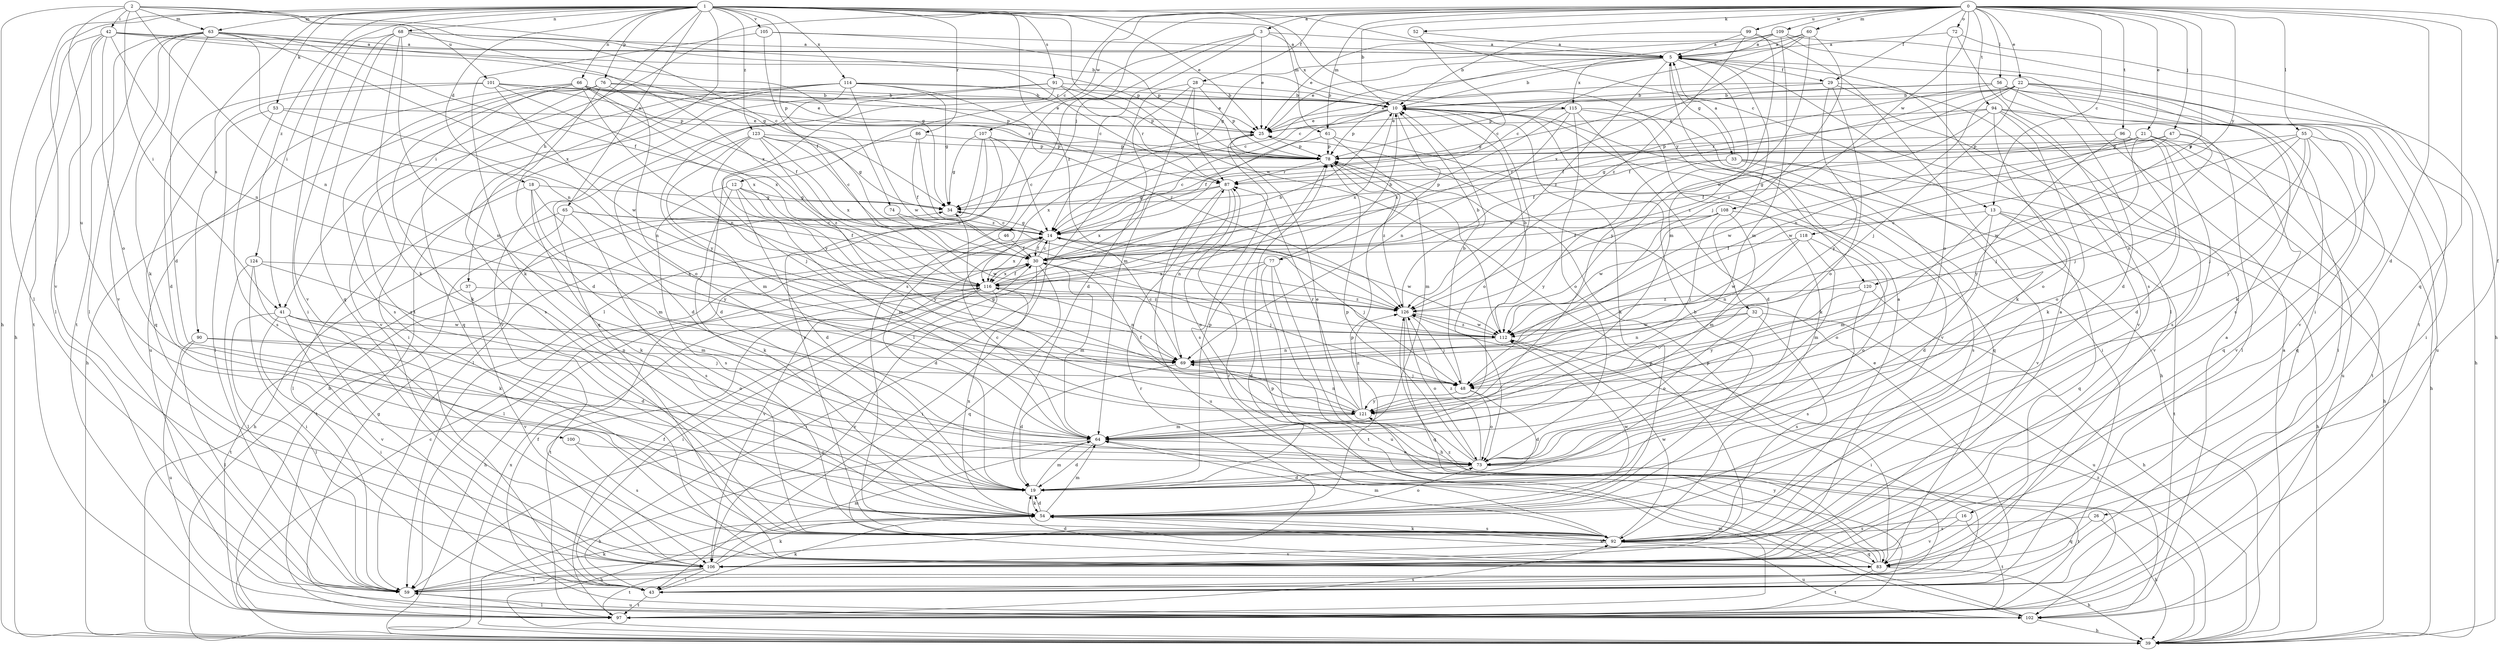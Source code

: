 strict digraph  {
0;
1;
2;
3;
5;
10;
12;
13;
14;
16;
18;
19;
21;
22;
25;
26;
28;
29;
30;
32;
33;
34;
37;
39;
41;
42;
43;
46;
47;
48;
52;
53;
54;
55;
56;
59;
60;
61;
63;
64;
65;
66;
68;
69;
72;
73;
74;
76;
77;
78;
83;
86;
87;
90;
91;
92;
94;
96;
97;
99;
100;
101;
102;
105;
106;
107;
108;
109;
112;
114;
115;
116;
118;
120;
121;
123;
124;
126;
0 -> 3  [label=a];
0 -> 10  [label=b];
0 -> 12  [label=c];
0 -> 13  [label=c];
0 -> 16  [label=d];
0 -> 21  [label=e];
0 -> 22  [label=e];
0 -> 26  [label=f];
0 -> 28  [label=f];
0 -> 29  [label=f];
0 -> 41  [label=i];
0 -> 46  [label=j];
0 -> 47  [label=j];
0 -> 52  [label=k];
0 -> 55  [label=l];
0 -> 56  [label=l];
0 -> 60  [label=m];
0 -> 61  [label=m];
0 -> 72  [label=o];
0 -> 83  [label=q];
0 -> 94  [label=t];
0 -> 96  [label=t];
0 -> 99  [label=u];
0 -> 107  [label=w];
0 -> 108  [label=w];
0 -> 109  [label=w];
0 -> 118  [label=y];
0 -> 120  [label=y];
1 -> 13  [label=c];
1 -> 18  [label=d];
1 -> 25  [label=e];
1 -> 37  [label=h];
1 -> 41  [label=i];
1 -> 53  [label=k];
1 -> 59  [label=l];
1 -> 61  [label=m];
1 -> 63  [label=m];
1 -> 65  [label=n];
1 -> 66  [label=n];
1 -> 68  [label=n];
1 -> 74  [label=p];
1 -> 76  [label=p];
1 -> 86  [label=r];
1 -> 90  [label=s];
1 -> 91  [label=s];
1 -> 97  [label=t];
1 -> 105  [label=v];
1 -> 106  [label=v];
1 -> 112  [label=w];
1 -> 114  [label=x];
1 -> 120  [label=y];
1 -> 123  [label=z];
1 -> 124  [label=z];
1 -> 126  [label=z];
2 -> 14  [label=c];
2 -> 39  [label=h];
2 -> 41  [label=i];
2 -> 42  [label=i];
2 -> 63  [label=m];
2 -> 69  [label=n];
2 -> 87  [label=r];
2 -> 100  [label=u];
2 -> 101  [label=u];
3 -> 5  [label=a];
3 -> 14  [label=c];
3 -> 25  [label=e];
3 -> 59  [label=l];
3 -> 92  [label=s];
3 -> 115  [label=x];
5 -> 10  [label=b];
5 -> 14  [label=c];
5 -> 25  [label=e];
5 -> 29  [label=f];
5 -> 32  [label=g];
5 -> 33  [label=g];
5 -> 115  [label=x];
5 -> 121  [label=y];
5 -> 126  [label=z];
10 -> 25  [label=e];
10 -> 30  [label=f];
10 -> 43  [label=i];
10 -> 54  [label=k];
10 -> 73  [label=o];
10 -> 77  [label=p];
10 -> 78  [label=p];
10 -> 106  [label=v];
10 -> 116  [label=x];
12 -> 19  [label=d];
12 -> 34  [label=g];
12 -> 54  [label=k];
12 -> 64  [label=m];
12 -> 92  [label=s];
12 -> 121  [label=y];
13 -> 14  [label=c];
13 -> 19  [label=d];
13 -> 39  [label=h];
13 -> 64  [label=m];
13 -> 83  [label=q];
13 -> 97  [label=t];
14 -> 30  [label=f];
14 -> 34  [label=g];
14 -> 43  [label=i];
14 -> 48  [label=j];
14 -> 59  [label=l];
14 -> 112  [label=w];
14 -> 116  [label=x];
16 -> 92  [label=s];
16 -> 97  [label=t];
16 -> 106  [label=v];
18 -> 34  [label=g];
18 -> 54  [label=k];
18 -> 59  [label=l];
18 -> 64  [label=m];
18 -> 121  [label=y];
19 -> 54  [label=k];
19 -> 64  [label=m];
19 -> 78  [label=p];
21 -> 30  [label=f];
21 -> 34  [label=g];
21 -> 39  [label=h];
21 -> 48  [label=j];
21 -> 78  [label=p];
21 -> 97  [label=t];
21 -> 102  [label=u];
21 -> 112  [label=w];
22 -> 10  [label=b];
22 -> 30  [label=f];
22 -> 39  [label=h];
22 -> 43  [label=i];
22 -> 48  [label=j];
22 -> 54  [label=k];
22 -> 69  [label=n];
22 -> 78  [label=p];
22 -> 126  [label=z];
25 -> 78  [label=p];
25 -> 92  [label=s];
25 -> 116  [label=x];
26 -> 39  [label=h];
26 -> 83  [label=q];
26 -> 92  [label=s];
28 -> 10  [label=b];
28 -> 19  [label=d];
28 -> 59  [label=l];
28 -> 64  [label=m];
28 -> 78  [label=p];
28 -> 87  [label=r];
29 -> 10  [label=b];
29 -> 25  [label=e];
29 -> 54  [label=k];
29 -> 73  [label=o];
29 -> 106  [label=v];
29 -> 121  [label=y];
30 -> 14  [label=c];
30 -> 43  [label=i];
30 -> 48  [label=j];
30 -> 64  [label=m];
30 -> 83  [label=q];
30 -> 106  [label=v];
30 -> 116  [label=x];
32 -> 69  [label=n];
32 -> 73  [label=o];
32 -> 92  [label=s];
32 -> 102  [label=u];
32 -> 112  [label=w];
33 -> 5  [label=a];
33 -> 39  [label=h];
33 -> 87  [label=r];
33 -> 92  [label=s];
33 -> 106  [label=v];
33 -> 121  [label=y];
34 -> 14  [label=c];
37 -> 97  [label=t];
37 -> 106  [label=v];
37 -> 126  [label=z];
39 -> 5  [label=a];
39 -> 14  [label=c];
39 -> 116  [label=x];
39 -> 126  [label=z];
41 -> 19  [label=d];
41 -> 43  [label=i];
41 -> 59  [label=l];
41 -> 73  [label=o];
41 -> 106  [label=v];
41 -> 112  [label=w];
42 -> 5  [label=a];
42 -> 34  [label=g];
42 -> 39  [label=h];
42 -> 59  [label=l];
42 -> 69  [label=n];
42 -> 73  [label=o];
42 -> 78  [label=p];
42 -> 97  [label=t];
43 -> 25  [label=e];
43 -> 54  [label=k];
43 -> 97  [label=t];
46 -> 19  [label=d];
46 -> 30  [label=f];
47 -> 30  [label=f];
47 -> 48  [label=j];
47 -> 78  [label=p];
47 -> 83  [label=q];
47 -> 112  [label=w];
48 -> 10  [label=b];
48 -> 19  [label=d];
48 -> 34  [label=g];
48 -> 73  [label=o];
48 -> 121  [label=y];
52 -> 5  [label=a];
52 -> 14  [label=c];
53 -> 25  [label=e];
53 -> 59  [label=l];
53 -> 69  [label=n];
53 -> 92  [label=s];
54 -> 10  [label=b];
54 -> 19  [label=d];
54 -> 39  [label=h];
54 -> 64  [label=m];
54 -> 73  [label=o];
54 -> 78  [label=p];
54 -> 92  [label=s];
54 -> 112  [label=w];
54 -> 116  [label=x];
55 -> 48  [label=j];
55 -> 69  [label=n];
55 -> 78  [label=p];
55 -> 83  [label=q];
55 -> 106  [label=v];
55 -> 112  [label=w];
55 -> 121  [label=y];
56 -> 10  [label=b];
56 -> 19  [label=d];
56 -> 30  [label=f];
56 -> 34  [label=g];
56 -> 92  [label=s];
56 -> 102  [label=u];
56 -> 106  [label=v];
59 -> 54  [label=k];
59 -> 87  [label=r];
59 -> 102  [label=u];
59 -> 126  [label=z];
60 -> 5  [label=a];
60 -> 14  [label=c];
60 -> 34  [label=g];
60 -> 48  [label=j];
60 -> 112  [label=w];
60 -> 116  [label=x];
61 -> 14  [label=c];
61 -> 64  [label=m];
61 -> 78  [label=p];
61 -> 83  [label=q];
63 -> 5  [label=a];
63 -> 19  [label=d];
63 -> 30  [label=f];
63 -> 34  [label=g];
63 -> 54  [label=k];
63 -> 59  [label=l];
63 -> 69  [label=n];
63 -> 97  [label=t];
63 -> 106  [label=v];
63 -> 116  [label=x];
64 -> 14  [label=c];
64 -> 19  [label=d];
64 -> 39  [label=h];
64 -> 73  [label=o];
65 -> 14  [label=c];
65 -> 30  [label=f];
65 -> 39  [label=h];
65 -> 92  [label=s];
65 -> 97  [label=t];
66 -> 10  [label=b];
66 -> 25  [label=e];
66 -> 30  [label=f];
66 -> 54  [label=k];
66 -> 69  [label=n];
66 -> 87  [label=r];
66 -> 92  [label=s];
66 -> 102  [label=u];
66 -> 116  [label=x];
68 -> 5  [label=a];
68 -> 10  [label=b];
68 -> 43  [label=i];
68 -> 54  [label=k];
68 -> 64  [label=m];
68 -> 83  [label=q];
68 -> 106  [label=v];
68 -> 116  [label=x];
69 -> 14  [label=c];
69 -> 19  [label=d];
69 -> 48  [label=j];
72 -> 5  [label=a];
72 -> 73  [label=o];
72 -> 92  [label=s];
72 -> 97  [label=t];
73 -> 19  [label=d];
73 -> 25  [label=e];
73 -> 78  [label=p];
73 -> 97  [label=t];
73 -> 126  [label=z];
74 -> 14  [label=c];
74 -> 112  [label=w];
76 -> 10  [label=b];
76 -> 19  [label=d];
76 -> 39  [label=h];
76 -> 73  [label=o];
76 -> 78  [label=p];
76 -> 83  [label=q];
76 -> 92  [label=s];
77 -> 10  [label=b];
77 -> 19  [label=d];
77 -> 39  [label=h];
77 -> 97  [label=t];
77 -> 102  [label=u];
77 -> 116  [label=x];
78 -> 87  [label=r];
78 -> 126  [label=z];
83 -> 19  [label=d];
83 -> 39  [label=h];
83 -> 54  [label=k];
83 -> 78  [label=p];
83 -> 87  [label=r];
83 -> 97  [label=t];
83 -> 121  [label=y];
86 -> 19  [label=d];
86 -> 30  [label=f];
86 -> 78  [label=p];
86 -> 126  [label=z];
87 -> 34  [label=g];
87 -> 69  [label=n];
87 -> 73  [label=o];
87 -> 102  [label=u];
87 -> 116  [label=x];
90 -> 48  [label=j];
90 -> 59  [label=l];
90 -> 69  [label=n];
90 -> 102  [label=u];
91 -> 10  [label=b];
91 -> 78  [label=p];
91 -> 83  [label=q];
91 -> 87  [label=r];
91 -> 106  [label=v];
91 -> 121  [label=y];
92 -> 5  [label=a];
92 -> 54  [label=k];
92 -> 64  [label=m];
92 -> 83  [label=q];
92 -> 102  [label=u];
92 -> 106  [label=v];
92 -> 112  [label=w];
94 -> 25  [label=e];
94 -> 43  [label=i];
94 -> 54  [label=k];
94 -> 59  [label=l];
94 -> 73  [label=o];
94 -> 87  [label=r];
94 -> 92  [label=s];
94 -> 126  [label=z];
96 -> 19  [label=d];
96 -> 73  [label=o];
96 -> 78  [label=p];
96 -> 106  [label=v];
96 -> 121  [label=y];
97 -> 30  [label=f];
97 -> 34  [label=g];
97 -> 64  [label=m];
97 -> 92  [label=s];
99 -> 5  [label=a];
99 -> 10  [label=b];
99 -> 59  [label=l];
99 -> 64  [label=m];
99 -> 126  [label=z];
100 -> 73  [label=o];
100 -> 92  [label=s];
101 -> 10  [label=b];
101 -> 19  [label=d];
101 -> 25  [label=e];
101 -> 78  [label=p];
101 -> 83  [label=q];
101 -> 112  [label=w];
101 -> 116  [label=x];
102 -> 5  [label=a];
102 -> 30  [label=f];
102 -> 39  [label=h];
102 -> 59  [label=l];
102 -> 78  [label=p];
105 -> 5  [label=a];
105 -> 30  [label=f];
105 -> 54  [label=k];
105 -> 78  [label=p];
106 -> 5  [label=a];
106 -> 43  [label=i];
106 -> 54  [label=k];
106 -> 59  [label=l];
106 -> 64  [label=m];
106 -> 78  [label=p];
106 -> 97  [label=t];
107 -> 14  [label=c];
107 -> 34  [label=g];
107 -> 39  [label=h];
107 -> 59  [label=l];
107 -> 78  [label=p];
107 -> 92  [label=s];
108 -> 14  [label=c];
108 -> 30  [label=f];
108 -> 48  [label=j];
108 -> 64  [label=m];
108 -> 73  [label=o];
108 -> 112  [label=w];
109 -> 5  [label=a];
109 -> 14  [label=c];
109 -> 25  [label=e];
109 -> 39  [label=h];
109 -> 43  [label=i];
109 -> 64  [label=m];
112 -> 10  [label=b];
112 -> 43  [label=i];
112 -> 69  [label=n];
112 -> 126  [label=z];
114 -> 10  [label=b];
114 -> 25  [label=e];
114 -> 34  [label=g];
114 -> 43  [label=i];
114 -> 92  [label=s];
114 -> 106  [label=v];
114 -> 112  [label=w];
114 -> 121  [label=y];
114 -> 126  [label=z];
115 -> 19  [label=d];
115 -> 25  [label=e];
115 -> 39  [label=h];
115 -> 54  [label=k];
115 -> 69  [label=n];
115 -> 73  [label=o];
115 -> 116  [label=x];
116 -> 10  [label=b];
116 -> 30  [label=f];
116 -> 39  [label=h];
116 -> 43  [label=i];
116 -> 69  [label=n];
116 -> 97  [label=t];
116 -> 106  [label=v];
116 -> 126  [label=z];
118 -> 30  [label=f];
118 -> 64  [label=m];
118 -> 69  [label=n];
118 -> 73  [label=o];
118 -> 112  [label=w];
120 -> 39  [label=h];
120 -> 92  [label=s];
120 -> 121  [label=y];
120 -> 126  [label=z];
121 -> 30  [label=f];
121 -> 64  [label=m];
121 -> 69  [label=n];
121 -> 87  [label=r];
121 -> 126  [label=z];
123 -> 14  [label=c];
123 -> 19  [label=d];
123 -> 34  [label=g];
123 -> 48  [label=j];
123 -> 64  [label=m];
123 -> 78  [label=p];
123 -> 116  [label=x];
123 -> 126  [label=z];
124 -> 43  [label=i];
124 -> 54  [label=k];
124 -> 59  [label=l];
124 -> 64  [label=m];
124 -> 116  [label=x];
126 -> 10  [label=b];
126 -> 48  [label=j];
126 -> 73  [label=o];
126 -> 83  [label=q];
126 -> 112  [label=w];
}
